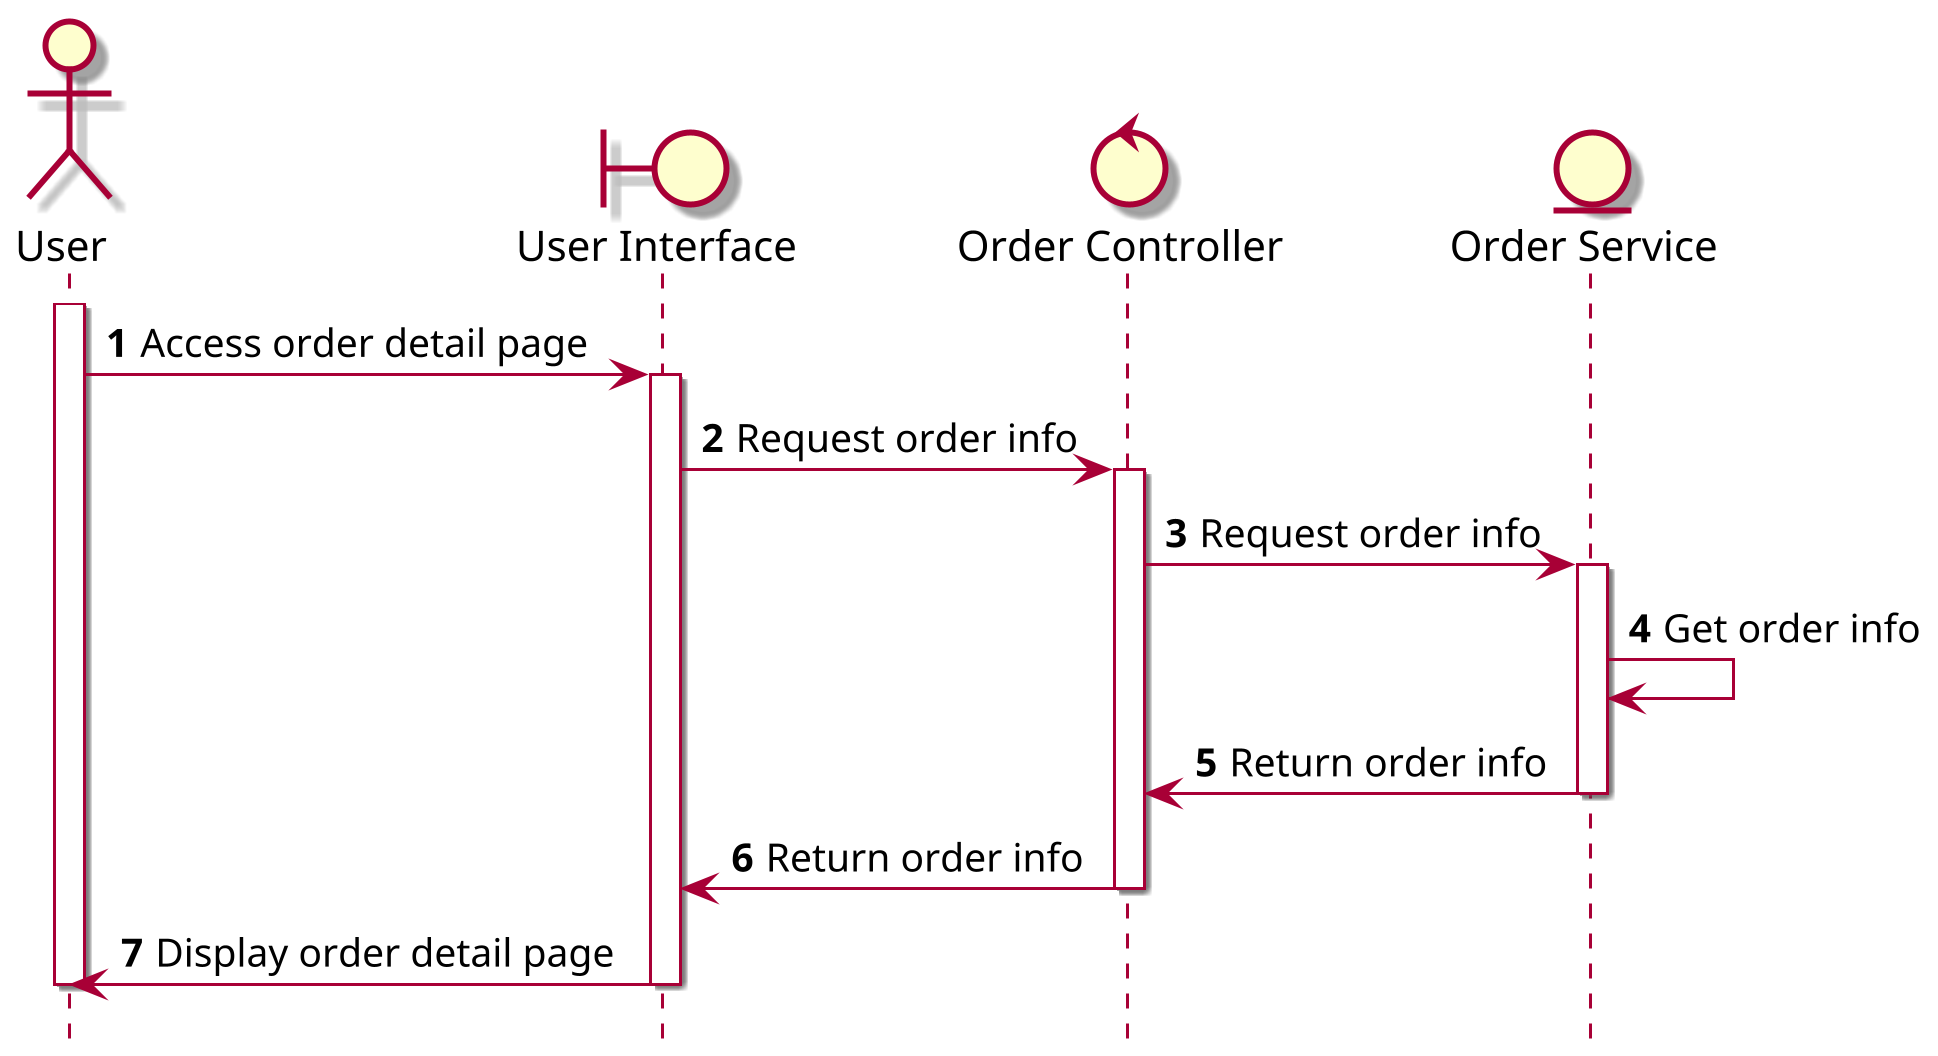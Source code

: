 @startuml SQ3_ViewOrderInfo

skin rose
scale 3
hide footbox

actor "User" as user
boundary "User Interface" as ui
control "Order Controller" as aCon
entity "Order Service" as aSer

autonumber
user++
user -> ui++ : Access order detail page
ui -> aCon++ : Request order info
aCon -> aSer++ : Request order info
aSer -> aSer : Get order info
aSer -> aCon-- : Return order info
aCon -> ui-- : Return order info
ui -> user-- : Display order detail page
user--
@enduml